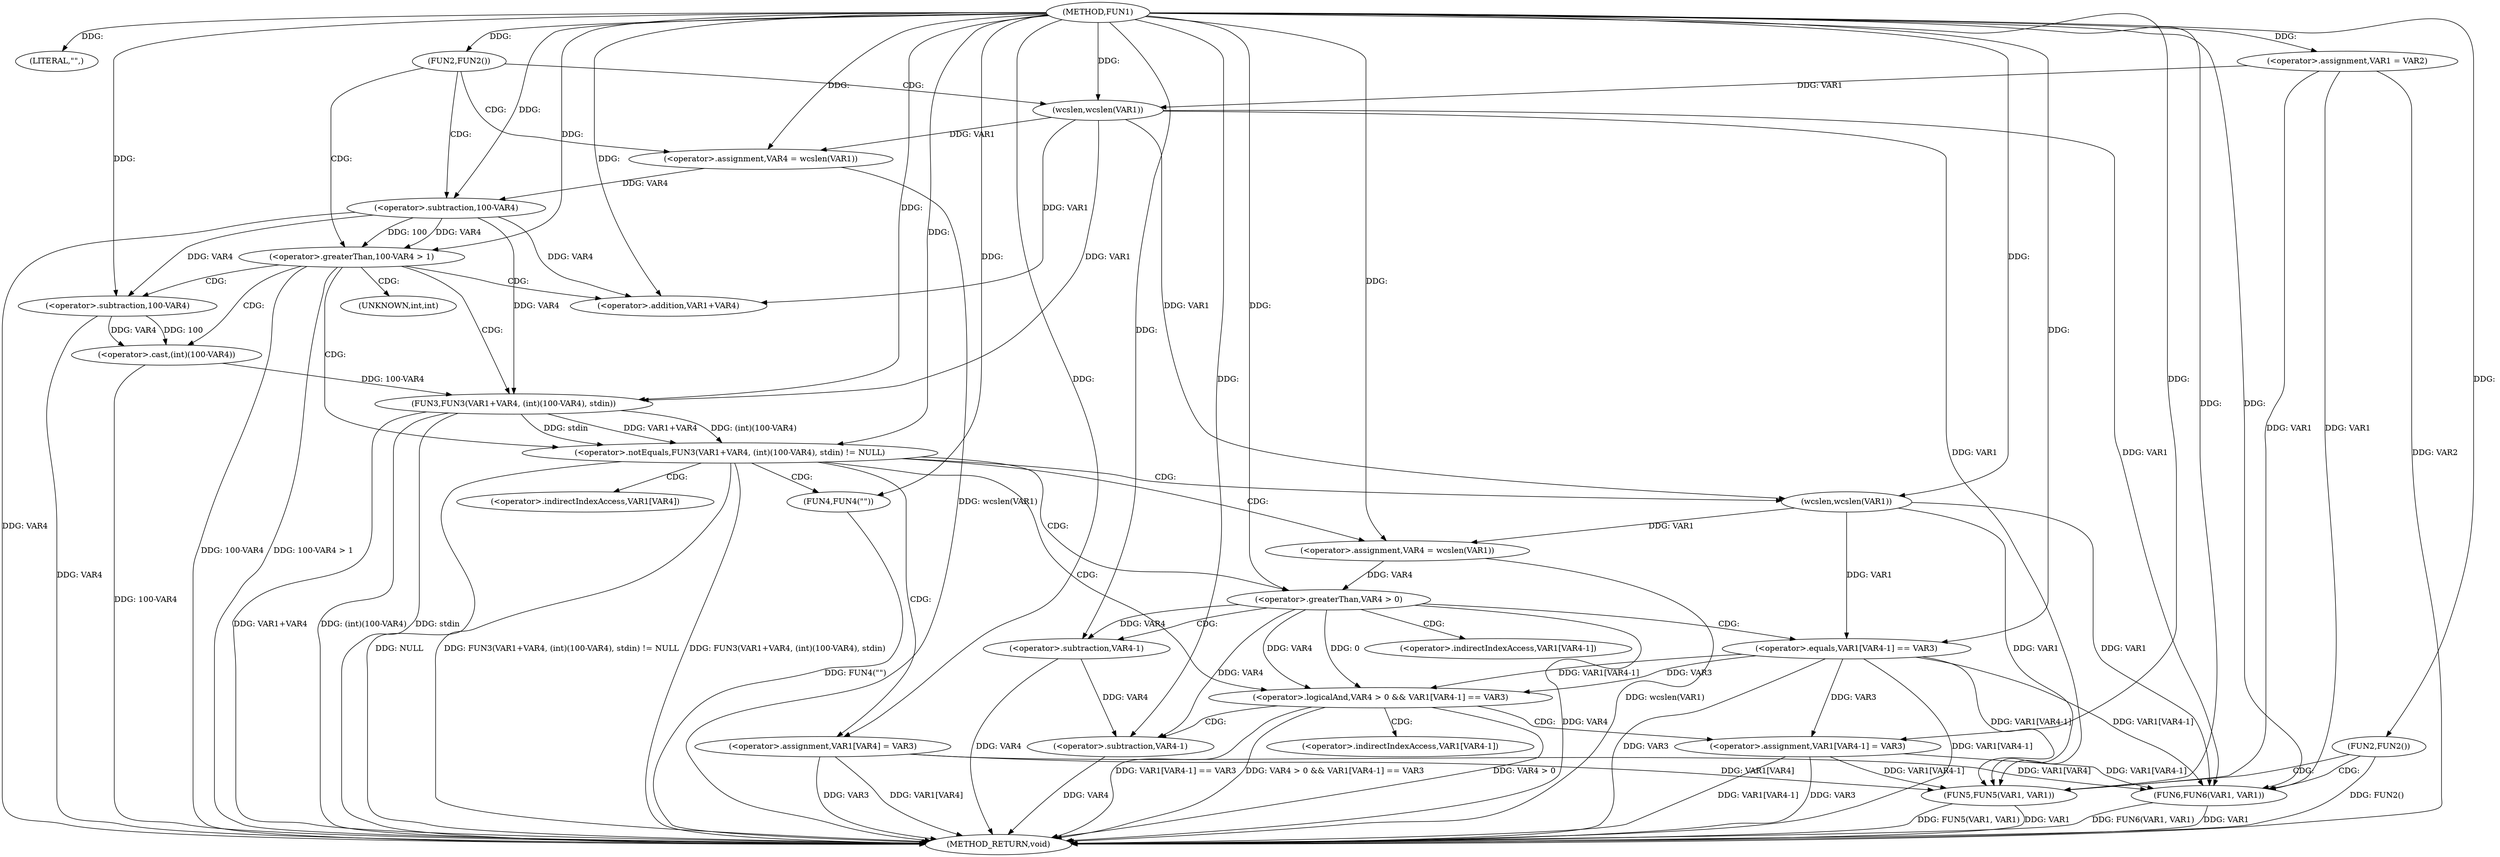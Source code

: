 digraph FUN1 {  
"1000100" [label = "(METHOD,FUN1)" ]
"1000183" [label = "(METHOD_RETURN,void)" ]
"1000103" [label = "(LITERAL,\"\",)" ]
"1000104" [label = "(<operator>.assignment,VAR1 = VAR2)" ]
"1000108" [label = "(FUN2,FUN2())" ]
"1000112" [label = "(<operator>.assignment,VAR4 = wcslen(VAR1))" ]
"1000114" [label = "(wcslen,wcslen(VAR1))" ]
"1000117" [label = "(<operator>.greaterThan,100-VAR4 > 1)" ]
"1000118" [label = "(<operator>.subtraction,100-VAR4)" ]
"1000124" [label = "(<operator>.notEquals,FUN3(VAR1+VAR4, (int)(100-VAR4), stdin) != NULL)" ]
"1000125" [label = "(FUN3,FUN3(VAR1+VAR4, (int)(100-VAR4), stdin))" ]
"1000126" [label = "(<operator>.addition,VAR1+VAR4)" ]
"1000129" [label = "(<operator>.cast,(int)(100-VAR4))" ]
"1000131" [label = "(<operator>.subtraction,100-VAR4)" ]
"1000137" [label = "(<operator>.assignment,VAR4 = wcslen(VAR1))" ]
"1000139" [label = "(wcslen,wcslen(VAR1))" ]
"1000142" [label = "(<operator>.logicalAnd,VAR4 > 0 && VAR1[VAR4-1] == VAR3)" ]
"1000143" [label = "(<operator>.greaterThan,VAR4 > 0)" ]
"1000146" [label = "(<operator>.equals,VAR1[VAR4-1] == VAR3)" ]
"1000149" [label = "(<operator>.subtraction,VAR4-1)" ]
"1000154" [label = "(<operator>.assignment,VAR1[VAR4-1] = VAR3)" ]
"1000157" [label = "(<operator>.subtraction,VAR4-1)" ]
"1000163" [label = "(FUN4,FUN4(\"\"))" ]
"1000165" [label = "(<operator>.assignment,VAR1[VAR4] = VAR3)" ]
"1000173" [label = "(FUN2,FUN2())" ]
"1000175" [label = "(FUN5,FUN5(VAR1, VAR1))" ]
"1000180" [label = "(FUN6,FUN6(VAR1, VAR1))" ]
"1000130" [label = "(UNKNOWN,int,int)" ]
"1000147" [label = "(<operator>.indirectIndexAccess,VAR1[VAR4-1])" ]
"1000155" [label = "(<operator>.indirectIndexAccess,VAR1[VAR4-1])" ]
"1000166" [label = "(<operator>.indirectIndexAccess,VAR1[VAR4])" ]
  "1000125" -> "1000183"  [ label = "DDG: VAR1+VAR4"] 
  "1000142" -> "1000183"  [ label = "DDG: VAR4 > 0 && VAR1[VAR4-1] == VAR3"] 
  "1000124" -> "1000183"  [ label = "DDG: FUN3(VAR1+VAR4, (int)(100-VAR4), stdin)"] 
  "1000165" -> "1000183"  [ label = "DDG: VAR3"] 
  "1000137" -> "1000183"  [ label = "DDG: wcslen(VAR1)"] 
  "1000180" -> "1000183"  [ label = "DDG: VAR1"] 
  "1000180" -> "1000183"  [ label = "DDG: FUN6(VAR1, VAR1)"] 
  "1000117" -> "1000183"  [ label = "DDG: 100-VAR4"] 
  "1000142" -> "1000183"  [ label = "DDG: VAR4 > 0"] 
  "1000146" -> "1000183"  [ label = "DDG: VAR1[VAR4-1]"] 
  "1000117" -> "1000183"  [ label = "DDG: 100-VAR4 > 1"] 
  "1000112" -> "1000183"  [ label = "DDG: wcslen(VAR1)"] 
  "1000154" -> "1000183"  [ label = "DDG: VAR3"] 
  "1000165" -> "1000183"  [ label = "DDG: VAR1[VAR4]"] 
  "1000146" -> "1000183"  [ label = "DDG: VAR3"] 
  "1000125" -> "1000183"  [ label = "DDG: (int)(100-VAR4)"] 
  "1000154" -> "1000183"  [ label = "DDG: VAR1[VAR4-1]"] 
  "1000157" -> "1000183"  [ label = "DDG: VAR4"] 
  "1000143" -> "1000183"  [ label = "DDG: VAR4"] 
  "1000125" -> "1000183"  [ label = "DDG: stdin"] 
  "1000175" -> "1000183"  [ label = "DDG: VAR1"] 
  "1000131" -> "1000183"  [ label = "DDG: VAR4"] 
  "1000124" -> "1000183"  [ label = "DDG: NULL"] 
  "1000118" -> "1000183"  [ label = "DDG: VAR4"] 
  "1000173" -> "1000183"  [ label = "DDG: FUN2()"] 
  "1000149" -> "1000183"  [ label = "DDG: VAR4"] 
  "1000163" -> "1000183"  [ label = "DDG: FUN4(\"\")"] 
  "1000142" -> "1000183"  [ label = "DDG: VAR1[VAR4-1] == VAR3"] 
  "1000104" -> "1000183"  [ label = "DDG: VAR2"] 
  "1000175" -> "1000183"  [ label = "DDG: FUN5(VAR1, VAR1)"] 
  "1000129" -> "1000183"  [ label = "DDG: 100-VAR4"] 
  "1000124" -> "1000183"  [ label = "DDG: FUN3(VAR1+VAR4, (int)(100-VAR4), stdin) != NULL"] 
  "1000100" -> "1000103"  [ label = "DDG: "] 
  "1000100" -> "1000104"  [ label = "DDG: "] 
  "1000100" -> "1000108"  [ label = "DDG: "] 
  "1000114" -> "1000112"  [ label = "DDG: VAR1"] 
  "1000100" -> "1000112"  [ label = "DDG: "] 
  "1000104" -> "1000114"  [ label = "DDG: VAR1"] 
  "1000100" -> "1000114"  [ label = "DDG: "] 
  "1000118" -> "1000117"  [ label = "DDG: 100"] 
  "1000118" -> "1000117"  [ label = "DDG: VAR4"] 
  "1000100" -> "1000118"  [ label = "DDG: "] 
  "1000112" -> "1000118"  [ label = "DDG: VAR4"] 
  "1000100" -> "1000117"  [ label = "DDG: "] 
  "1000125" -> "1000124"  [ label = "DDG: VAR1+VAR4"] 
  "1000125" -> "1000124"  [ label = "DDG: (int)(100-VAR4)"] 
  "1000125" -> "1000124"  [ label = "DDG: stdin"] 
  "1000114" -> "1000125"  [ label = "DDG: VAR1"] 
  "1000100" -> "1000125"  [ label = "DDG: "] 
  "1000118" -> "1000125"  [ label = "DDG: VAR4"] 
  "1000114" -> "1000126"  [ label = "DDG: VAR1"] 
  "1000100" -> "1000126"  [ label = "DDG: "] 
  "1000118" -> "1000126"  [ label = "DDG: VAR4"] 
  "1000129" -> "1000125"  [ label = "DDG: 100-VAR4"] 
  "1000131" -> "1000129"  [ label = "DDG: 100"] 
  "1000131" -> "1000129"  [ label = "DDG: VAR4"] 
  "1000100" -> "1000131"  [ label = "DDG: "] 
  "1000118" -> "1000131"  [ label = "DDG: VAR4"] 
  "1000100" -> "1000124"  [ label = "DDG: "] 
  "1000139" -> "1000137"  [ label = "DDG: VAR1"] 
  "1000100" -> "1000137"  [ label = "DDG: "] 
  "1000100" -> "1000139"  [ label = "DDG: "] 
  "1000114" -> "1000139"  [ label = "DDG: VAR1"] 
  "1000143" -> "1000142"  [ label = "DDG: VAR4"] 
  "1000143" -> "1000142"  [ label = "DDG: 0"] 
  "1000137" -> "1000143"  [ label = "DDG: VAR4"] 
  "1000100" -> "1000143"  [ label = "DDG: "] 
  "1000146" -> "1000142"  [ label = "DDG: VAR1[VAR4-1]"] 
  "1000146" -> "1000142"  [ label = "DDG: VAR3"] 
  "1000139" -> "1000146"  [ label = "DDG: VAR1"] 
  "1000143" -> "1000149"  [ label = "DDG: VAR4"] 
  "1000100" -> "1000149"  [ label = "DDG: "] 
  "1000100" -> "1000146"  [ label = "DDG: "] 
  "1000146" -> "1000154"  [ label = "DDG: VAR3"] 
  "1000100" -> "1000154"  [ label = "DDG: "] 
  "1000143" -> "1000157"  [ label = "DDG: VAR4"] 
  "1000149" -> "1000157"  [ label = "DDG: VAR4"] 
  "1000100" -> "1000157"  [ label = "DDG: "] 
  "1000100" -> "1000163"  [ label = "DDG: "] 
  "1000100" -> "1000165"  [ label = "DDG: "] 
  "1000100" -> "1000173"  [ label = "DDG: "] 
  "1000104" -> "1000175"  [ label = "DDG: VAR1"] 
  "1000154" -> "1000175"  [ label = "DDG: VAR1[VAR4-1]"] 
  "1000114" -> "1000175"  [ label = "DDG: VAR1"] 
  "1000146" -> "1000175"  [ label = "DDG: VAR1[VAR4-1]"] 
  "1000165" -> "1000175"  [ label = "DDG: VAR1[VAR4]"] 
  "1000139" -> "1000175"  [ label = "DDG: VAR1"] 
  "1000100" -> "1000175"  [ label = "DDG: "] 
  "1000104" -> "1000180"  [ label = "DDG: VAR1"] 
  "1000154" -> "1000180"  [ label = "DDG: VAR1[VAR4-1]"] 
  "1000114" -> "1000180"  [ label = "DDG: VAR1"] 
  "1000146" -> "1000180"  [ label = "DDG: VAR1[VAR4-1]"] 
  "1000165" -> "1000180"  [ label = "DDG: VAR1[VAR4]"] 
  "1000139" -> "1000180"  [ label = "DDG: VAR1"] 
  "1000100" -> "1000180"  [ label = "DDG: "] 
  "1000108" -> "1000117"  [ label = "CDG: "] 
  "1000108" -> "1000114"  [ label = "CDG: "] 
  "1000108" -> "1000118"  [ label = "CDG: "] 
  "1000108" -> "1000112"  [ label = "CDG: "] 
  "1000117" -> "1000125"  [ label = "CDG: "] 
  "1000117" -> "1000131"  [ label = "CDG: "] 
  "1000117" -> "1000126"  [ label = "CDG: "] 
  "1000117" -> "1000129"  [ label = "CDG: "] 
  "1000117" -> "1000124"  [ label = "CDG: "] 
  "1000117" -> "1000130"  [ label = "CDG: "] 
  "1000124" -> "1000142"  [ label = "CDG: "] 
  "1000124" -> "1000166"  [ label = "CDG: "] 
  "1000124" -> "1000139"  [ label = "CDG: "] 
  "1000124" -> "1000165"  [ label = "CDG: "] 
  "1000124" -> "1000163"  [ label = "CDG: "] 
  "1000124" -> "1000143"  [ label = "CDG: "] 
  "1000124" -> "1000137"  [ label = "CDG: "] 
  "1000142" -> "1000157"  [ label = "CDG: "] 
  "1000142" -> "1000155"  [ label = "CDG: "] 
  "1000142" -> "1000154"  [ label = "CDG: "] 
  "1000143" -> "1000149"  [ label = "CDG: "] 
  "1000143" -> "1000147"  [ label = "CDG: "] 
  "1000143" -> "1000146"  [ label = "CDG: "] 
  "1000173" -> "1000180"  [ label = "CDG: "] 
  "1000173" -> "1000175"  [ label = "CDG: "] 
}
